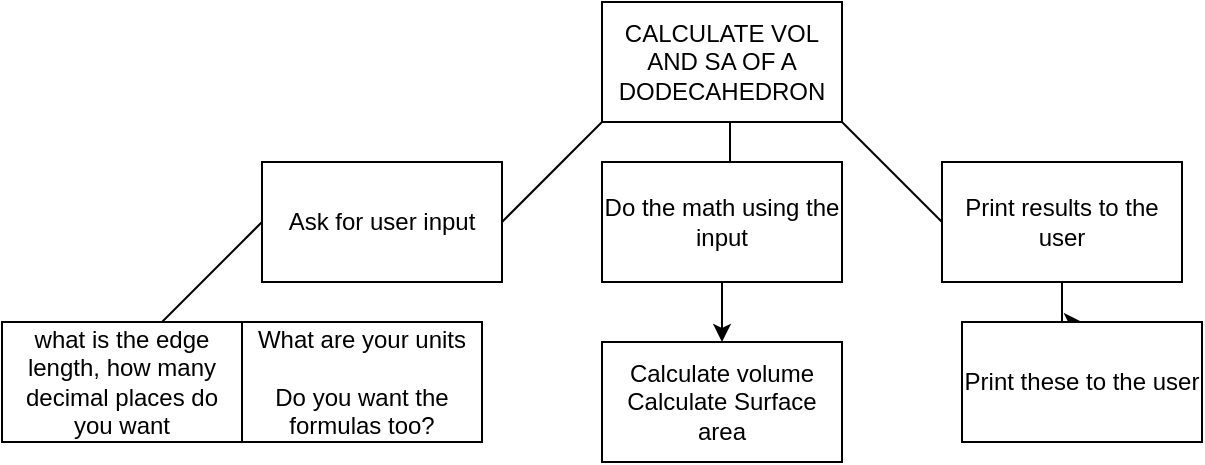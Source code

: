 <mxfile version="14.6.9" type="github">
  <diagram id="m7BUOQ2A1-OTV7W_lURD" name="Page-1">
    <mxGraphModel dx="868" dy="482" grid="1" gridSize="10" guides="1" tooltips="1" connect="1" arrows="1" fold="1" page="1" pageScale="1" pageWidth="850" pageHeight="1100" math="0" shadow="0">
      <root>
        <mxCell id="0" />
        <mxCell id="1" parent="0" />
        <mxCell id="4zKuCZeGW78_eliwkPLn-1" value="CALCULATE VOL AND SA OF A DODECAHEDRON" style="rounded=0;whiteSpace=wrap;html=1;" vertex="1" parent="1">
          <mxGeometry x="360" y="40" width="120" height="60" as="geometry" />
        </mxCell>
        <mxCell id="4zKuCZeGW78_eliwkPLn-2" value="" style="endArrow=none;html=1;" edge="1" parent="1">
          <mxGeometry width="50" height="50" relative="1" as="geometry">
            <mxPoint x="310" y="150" as="sourcePoint" />
            <mxPoint x="360" y="100" as="targetPoint" />
          </mxGeometry>
        </mxCell>
        <mxCell id="4zKuCZeGW78_eliwkPLn-3" value="" style="endArrow=none;html=1;" edge="1" parent="1">
          <mxGeometry width="50" height="50" relative="1" as="geometry">
            <mxPoint x="530" y="150" as="sourcePoint" />
            <mxPoint x="480" y="100" as="targetPoint" />
          </mxGeometry>
        </mxCell>
        <mxCell id="4zKuCZeGW78_eliwkPLn-7" value="Ask for user input" style="rounded=0;whiteSpace=wrap;html=1;" vertex="1" parent="1">
          <mxGeometry x="190" y="120" width="120" height="60" as="geometry" />
        </mxCell>
        <mxCell id="4zKuCZeGW78_eliwkPLn-18" style="edgeStyle=orthogonalEdgeStyle;rounded=0;orthogonalLoop=1;jettySize=auto;html=1;" edge="1" parent="1" source="4zKuCZeGW78_eliwkPLn-8" target="4zKuCZeGW78_eliwkPLn-17">
          <mxGeometry relative="1" as="geometry" />
        </mxCell>
        <mxCell id="4zKuCZeGW78_eliwkPLn-8" value="Print results to the user" style="rounded=0;whiteSpace=wrap;html=1;" vertex="1" parent="1">
          <mxGeometry x="530" y="120" width="120" height="60" as="geometry" />
        </mxCell>
        <mxCell id="4zKuCZeGW78_eliwkPLn-16" style="edgeStyle=orthogonalEdgeStyle;rounded=0;orthogonalLoop=1;jettySize=auto;html=1;entryX=0.5;entryY=0;entryDx=0;entryDy=0;" edge="1" parent="1" source="4zKuCZeGW78_eliwkPLn-9" target="4zKuCZeGW78_eliwkPLn-14">
          <mxGeometry relative="1" as="geometry" />
        </mxCell>
        <mxCell id="4zKuCZeGW78_eliwkPLn-9" value="Do the math using the input" style="rounded=0;whiteSpace=wrap;html=1;" vertex="1" parent="1">
          <mxGeometry x="360" y="120" width="120" height="60" as="geometry" />
        </mxCell>
        <mxCell id="4zKuCZeGW78_eliwkPLn-10" value="" style="endArrow=none;html=1;" edge="1" parent="1">
          <mxGeometry width="50" height="50" relative="1" as="geometry">
            <mxPoint x="424" y="120" as="sourcePoint" />
            <mxPoint x="424" y="100" as="targetPoint" />
          </mxGeometry>
        </mxCell>
        <mxCell id="4zKuCZeGW78_eliwkPLn-11" value="what is the edge length, how many decimal places do you want" style="rounded=0;whiteSpace=wrap;html=1;" vertex="1" parent="1">
          <mxGeometry x="60" y="200" width="120" height="60" as="geometry" />
        </mxCell>
        <mxCell id="4zKuCZeGW78_eliwkPLn-12" value="What are your units&lt;br&gt;&lt;br&gt;Do you want the formulas too?" style="rounded=0;whiteSpace=wrap;html=1;" vertex="1" parent="1">
          <mxGeometry x="180" y="200" width="120" height="60" as="geometry" />
        </mxCell>
        <mxCell id="4zKuCZeGW78_eliwkPLn-13" value="" style="endArrow=none;html=1;" edge="1" parent="1">
          <mxGeometry width="50" height="50" relative="1" as="geometry">
            <mxPoint x="140" y="200" as="sourcePoint" />
            <mxPoint x="190" y="150" as="targetPoint" />
          </mxGeometry>
        </mxCell>
        <mxCell id="4zKuCZeGW78_eliwkPLn-14" value="Calculate volume&lt;br&gt;Calculate Surface area" style="rounded=0;whiteSpace=wrap;html=1;" vertex="1" parent="1">
          <mxGeometry x="360" y="210" width="120" height="60" as="geometry" />
        </mxCell>
        <mxCell id="4zKuCZeGW78_eliwkPLn-17" value="Print these to the user" style="rounded=0;whiteSpace=wrap;html=1;" vertex="1" parent="1">
          <mxGeometry x="540" y="200" width="120" height="60" as="geometry" />
        </mxCell>
      </root>
    </mxGraphModel>
  </diagram>
</mxfile>
